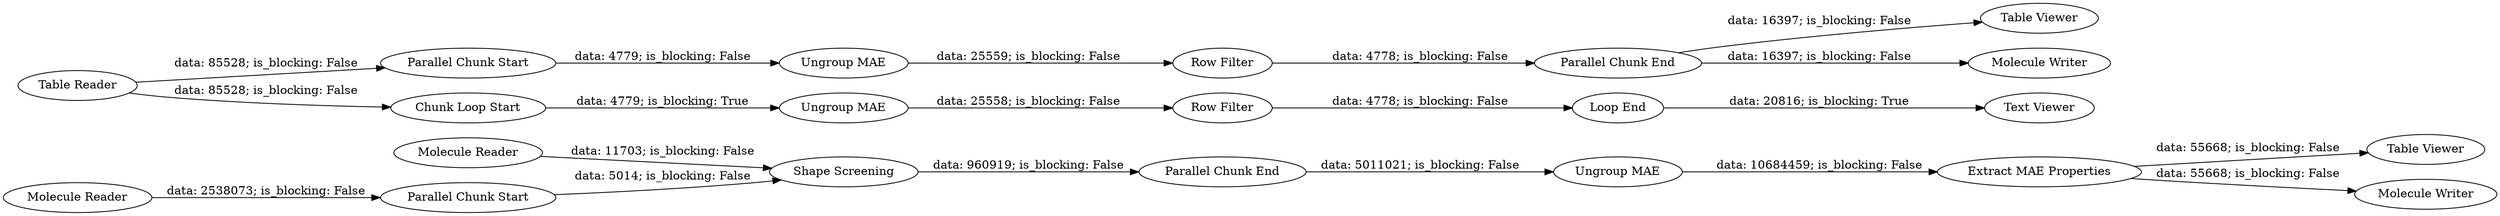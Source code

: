 digraph {
	"-2871952932390033014_8463" [label="Shape Screening"]
	"-2871952932390033014_69" [label="Ungroup MAE"]
	"-2871952932390033014_8245" [label="Parallel Chunk Start"]
	"-2871952932390033014_8239" [label="Ungroup MAE"]
	"-2871952932390033014_8246" [label="Parallel Chunk End"]
	"-2871952932390033014_8461" [label="Molecule Reader"]
	"-2871952932390033014_8460" [label="Table Reader"]
	"-2871952932390033014_8462" [label="Molecule Reader"]
	"-2871952932390033014_8241" [label="Extract MAE Properties"]
	"-2871952932390033014_8248" [label="Ungroup MAE"]
	"-2871952932390033014_8240" [label="Table Viewer"]
	"-2871952932390033014_70" [label="Row Filter"]
	"-2871952932390033014_6" [label="Parallel Chunk End"]
	"-2871952932390033014_4" [label="Parallel Chunk Start"]
	"-2871952932390033014_8458" [label="Molecule Writer"]
	"-2871952932390033014_71" [label="Loop End"]
	"-2871952932390033014_8247" [label="Row Filter"]
	"-2871952932390033014_73" [label="Text Viewer"]
	"-2871952932390033014_68" [label="Chunk Loop Start"]
	"-2871952932390033014_8249" [label="Table Viewer"]
	"-2871952932390033014_8459" [label="Molecule Writer"]
	"-2871952932390033014_8461" -> "-2871952932390033014_8463" [label="data: 11703; is_blocking: False"]
	"-2871952932390033014_8463" -> "-2871952932390033014_6" [label="data: 960919; is_blocking: False"]
	"-2871952932390033014_8239" -> "-2871952932390033014_8241" [label="data: 10684459; is_blocking: False"]
	"-2871952932390033014_71" -> "-2871952932390033014_73" [label="data: 20816; is_blocking: True"]
	"-2871952932390033014_8246" -> "-2871952932390033014_8249" [label="data: 16397; is_blocking: False"]
	"-2871952932390033014_8246" -> "-2871952932390033014_8459" [label="data: 16397; is_blocking: False"]
	"-2871952932390033014_8245" -> "-2871952932390033014_8248" [label="data: 4779; is_blocking: False"]
	"-2871952932390033014_6" -> "-2871952932390033014_8239" [label="data: 5011021; is_blocking: False"]
	"-2871952932390033014_8462" -> "-2871952932390033014_4" [label="data: 2538073; is_blocking: False"]
	"-2871952932390033014_69" -> "-2871952932390033014_70" [label="data: 25558; is_blocking: False"]
	"-2871952932390033014_8241" -> "-2871952932390033014_8240" [label="data: 55668; is_blocking: False"]
	"-2871952932390033014_8247" -> "-2871952932390033014_8246" [label="data: 4778; is_blocking: False"]
	"-2871952932390033014_68" -> "-2871952932390033014_69" [label="data: 4779; is_blocking: True"]
	"-2871952932390033014_8460" -> "-2871952932390033014_68" [label="data: 85528; is_blocking: False"]
	"-2871952932390033014_4" -> "-2871952932390033014_8463" [label="data: 5014; is_blocking: False"]
	"-2871952932390033014_8241" -> "-2871952932390033014_8458" [label="data: 55668; is_blocking: False"]
	"-2871952932390033014_8460" -> "-2871952932390033014_8245" [label="data: 85528; is_blocking: False"]
	"-2871952932390033014_70" -> "-2871952932390033014_71" [label="data: 4778; is_blocking: False"]
	"-2871952932390033014_8248" -> "-2871952932390033014_8247" [label="data: 25559; is_blocking: False"]
	rankdir=LR
}

